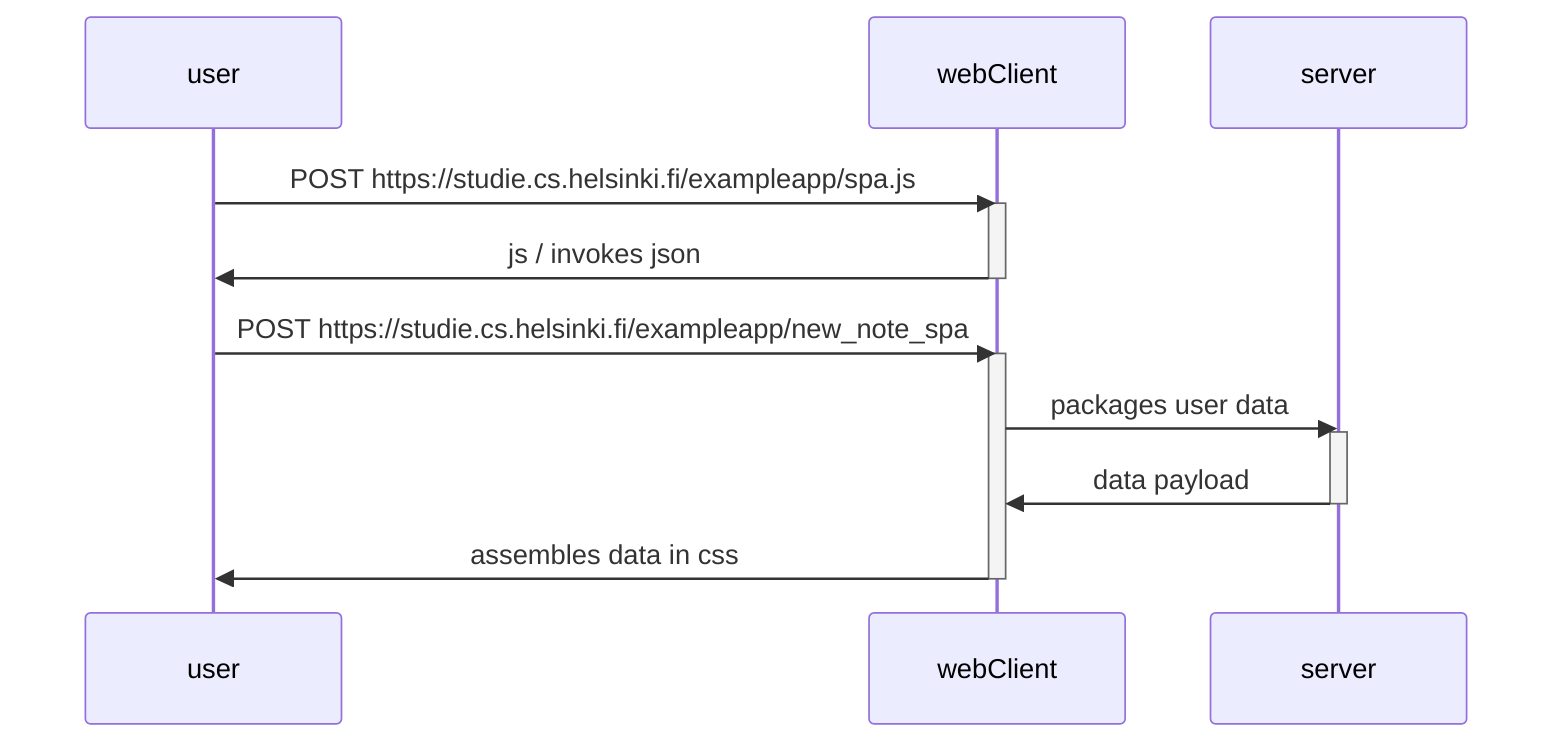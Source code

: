 sequenceDiagram

participant user
participant webClient
participant server

user->>webClient: POST https://studie.cs.helsinki.fi/exampleapp/spa.js
activate webClient
webClient->>user: js / invokes json
deactivate webClient

user->>webClient: POST https://studie.cs.helsinki.fi/exampleapp/new_note_spa
activate webClient
webClient->>server: packages user data
 activate server
server->>webClient: data payload
deactivate server
webClient->>user: assembles data in css
deactivate webClient